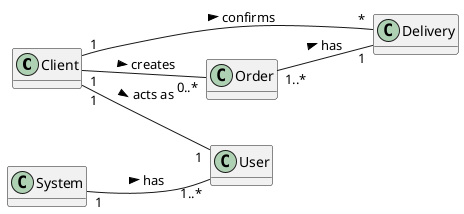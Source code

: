 @startuml
hide methods
left to right direction

class Client {

}

class Delivery {

}

class Order {

}

class System {

}

class User {

}



Client "1" -- "0..*" Order: creates >
Client "1" -- "1" User: acts as >
Client "1" -- "*" Delivery: confirms >

Order "1..*" -- "1" Delivery: has >

System "1" -- "1..*" User: has >

@enduml

